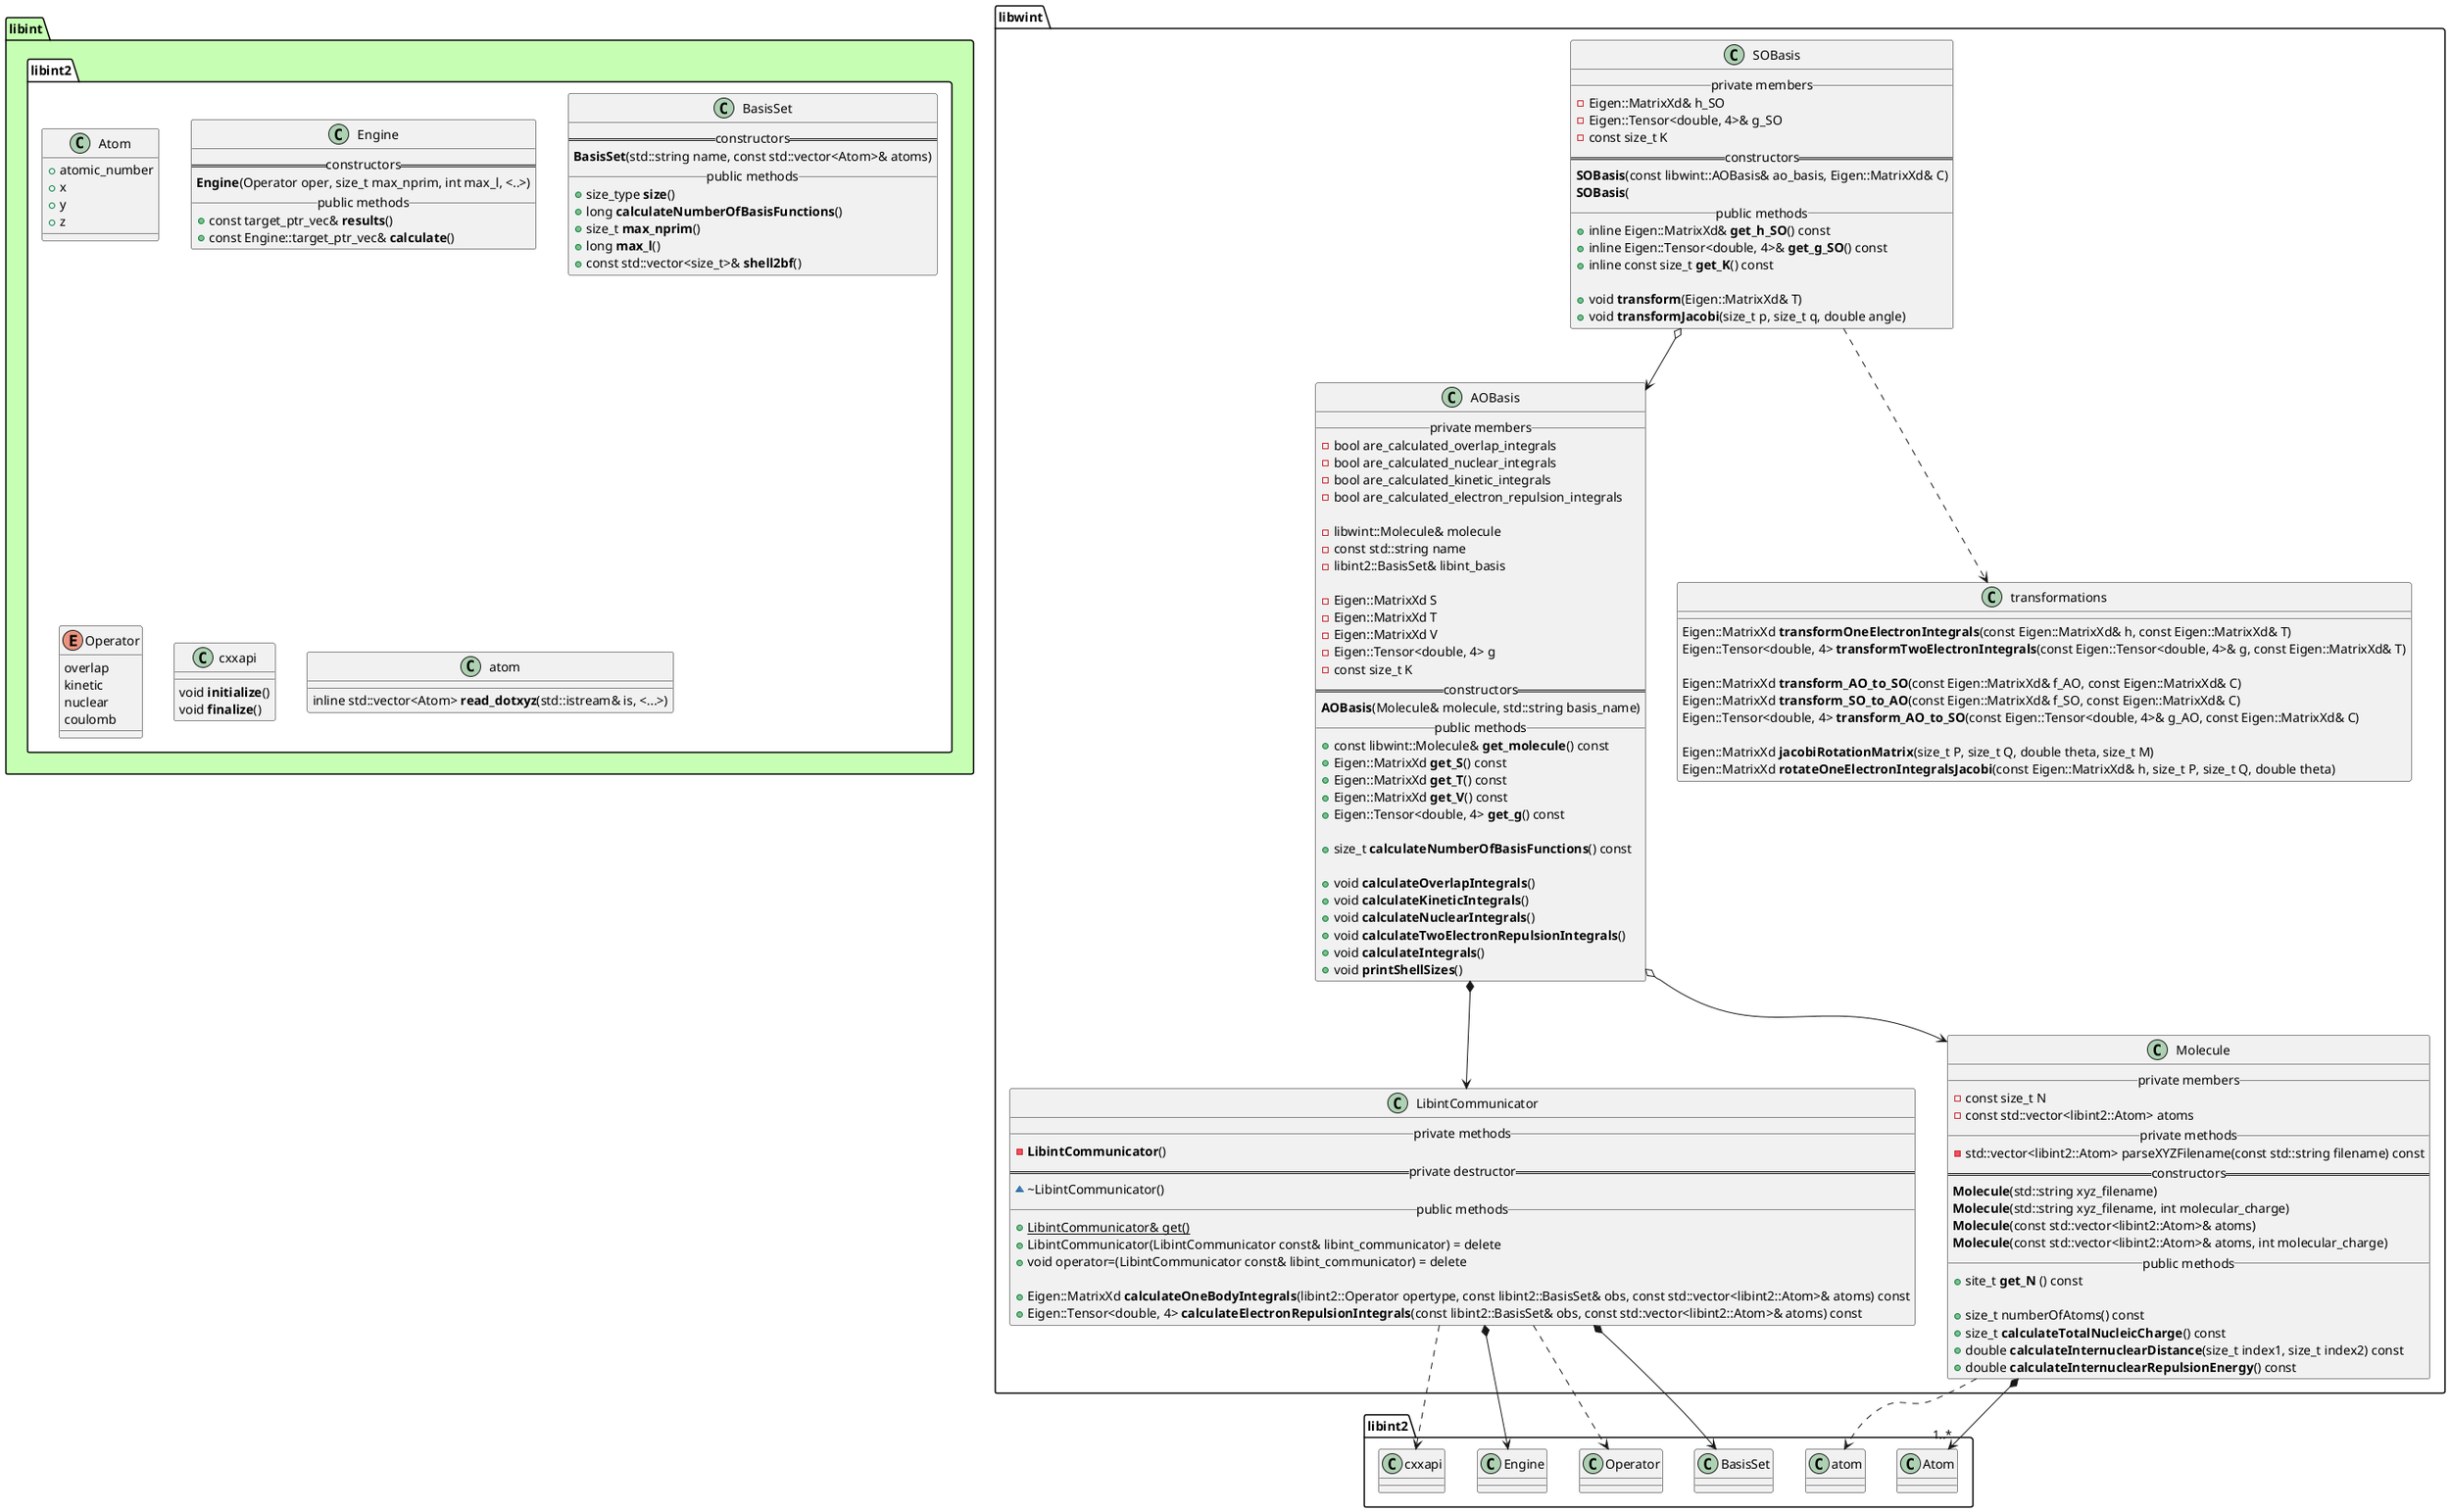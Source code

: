 @startuml



package libint #c6ffb3 {
    namespace libint2 #ffffff {
        class Atom {
            + atomic_number
            + x
            + y
            + z
        }

        class Engine {
            == constructors ==
                **Engine**(Operator oper, size_t max_nprim, int max_l, <..>)
            __ public methods __
                + const target_ptr_vec& **results**()
                + const Engine::target_ptr_vec& **calculate**()
        }

        class BasisSet {
            == constructors ==
                **BasisSet**(std::string name, const std::vector<Atom>& atoms)
            __ public methods __
                + size_type **size**()
                + long **calculateNumberOfBasisFunctions**()
                + size_t **max_nprim**()
                + long **max_l**()
                + const std::vector<size_t>& **shell2bf**()
        }

        enum Operator {
            overlap
            kinetic
            nuclear
            coulomb
        }

        class cxxapi {
                void **initialize**()
                void **finalize**()
        }

        class atom {
            inline std::vector<Atom> **read_dotxyz**(std::istream& is, <...>)
        }
    }
}




namespace libwint {

    class AOBasis {
        __ private members __
            - bool are_calculated_overlap_integrals
            - bool are_calculated_nuclear_integrals
            - bool are_calculated_kinetic_integrals
            - bool are_calculated_electron_repulsion_integrals

            - libwint::Molecule& molecule
            - const std::string name
            - libint2::BasisSet& libint_basis

            - Eigen::MatrixXd S
            - Eigen::MatrixXd T
            - Eigen::MatrixXd V
            - Eigen::Tensor<double, 4> g
            - const size_t K
        == constructors ==
            **AOBasis**(Molecule& molecule, std::string basis_name)
        __ public methods __
            + const libwint::Molecule& **get_molecule**() const
            + Eigen::MatrixXd **get_S**() const
            + Eigen::MatrixXd **get_T**() const
            + Eigen::MatrixXd **get_V**() const
            + Eigen::Tensor<double, 4> **get_g**() const

            + size_t **calculateNumberOfBasisFunctions**() const

            + void **calculateOverlapIntegrals**()
            + void **calculateKineticIntegrals**()
            + void **calculateNuclearIntegrals**()
            + void **calculateTwoElectronRepulsionIntegrals**()
            + void **calculateIntegrals**()
            + void **printShellSizes**()
    }


    class SOBasis {
        __ private members __
            - Eigen::MatrixXd& h_SO
            - Eigen::Tensor<double, 4>& g_SO
            - const size_t K
        == constructors ==
            **SOBasis**(const libwint::AOBasis& ao_basis, Eigen::MatrixXd& C)
            **SOBasis**(
        __ public methods __
            + inline Eigen::MatrixXd& **get_h_SO**() const
            + inline Eigen::Tensor<double, 4>& **get_g_SO**() const
            + inline const size_t **get_K**() const

            + void **transform**(Eigen::MatrixXd& T)
            + void **transformJacobi**(size_t p, size_t q, double angle)
    }


    class transformations {
            Eigen::MatrixXd **transformOneElectronIntegrals**(const Eigen::MatrixXd& h, const Eigen::MatrixXd& T)
            Eigen::Tensor<double, 4> **transformTwoElectronIntegrals**(const Eigen::Tensor<double, 4>& g, const Eigen::MatrixXd& T)

            Eigen::MatrixXd **transform_AO_to_SO**(const Eigen::MatrixXd& f_AO, const Eigen::MatrixXd& C)
            Eigen::MatrixXd **transform_SO_to_AO**(const Eigen::MatrixXd& f_SO, const Eigen::MatrixXd& C)
            Eigen::Tensor<double, 4> **transform_AO_to_SO**(const Eigen::Tensor<double, 4>& g_AO, const Eigen::MatrixXd& C)

            Eigen::MatrixXd **jacobiRotationMatrix**(size_t P, size_t Q, double theta, size_t M)
            Eigen::MatrixXd **rotateOneElectronIntegralsJacobi**(const Eigen::MatrixXd& h, size_t P, size_t Q, double theta)
    }


    class LibintCommunicator {
        __ private methods __
            - **LibintCommunicator**()
        == private destructor ==
            ~ ~LibintCommunicator()
        __ public methods __
            + {static} LibintCommunicator& get()
            + LibintCommunicator(LibintCommunicator const& libint_communicator) = delete
            + void operator=(LibintCommunicator const& libint_communicator) = delete

            + Eigen::MatrixXd **calculateOneBodyIntegrals**(libint2::Operator opertype, const libint2::BasisSet& obs, const std::vector<libint2::Atom>& atoms) const
            + Eigen::Tensor<double, 4> **calculateElectronRepulsionIntegrals**(const libint2::BasisSet& obs, const std::vector<libint2::Atom>& atoms) const
    }


    class Molecule {
        __ private members __
            - const size_t N
            - const std::vector<libint2::Atom> atoms
        __ private methods __
            - std::vector<libint2::Atom> parseXYZFilename(const std::string filename) const
        == constructors ==
            **Molecule**(std::string xyz_filename)
            **Molecule**(std::string xyz_filename, int molecular_charge)
            **Molecule**(const std::vector<libint2::Atom>& atoms)
            **Molecule**(const std::vector<libint2::Atom>& atoms, int molecular_charge)
        __ public methods __
            + site_t **get_N** () const

            + size_t numberOfAtoms() const
            + size_t **calculateTotalNucleicCharge**() const
            + double **calculateInternuclearDistance**(size_t index1, size_t index2) const
            + double **calculateInternuclearRepulsionEnergy**() const
    }

}



libwint.AOBasis o--> libwint.Molecule
libwint.AOBasis *--> libwint.LibintCommunicator

libwint.LibintCommunicator *--> libint2.BasisSet
libwint.LibintCommunicator ..> libint2.Operator
libwint.LibintCommunicator *--> libint2.Engine
libwint.LibintCommunicator ..> libint2.cxxapi

libwint.Molecule *--> "1..*" libint2.Atom
libwint.Molecule ..> libint2.atom

libwint.SOBasis ..> libwint.transformations
libwint.SOBasis o--> libwint.AOBasis


@enduml
